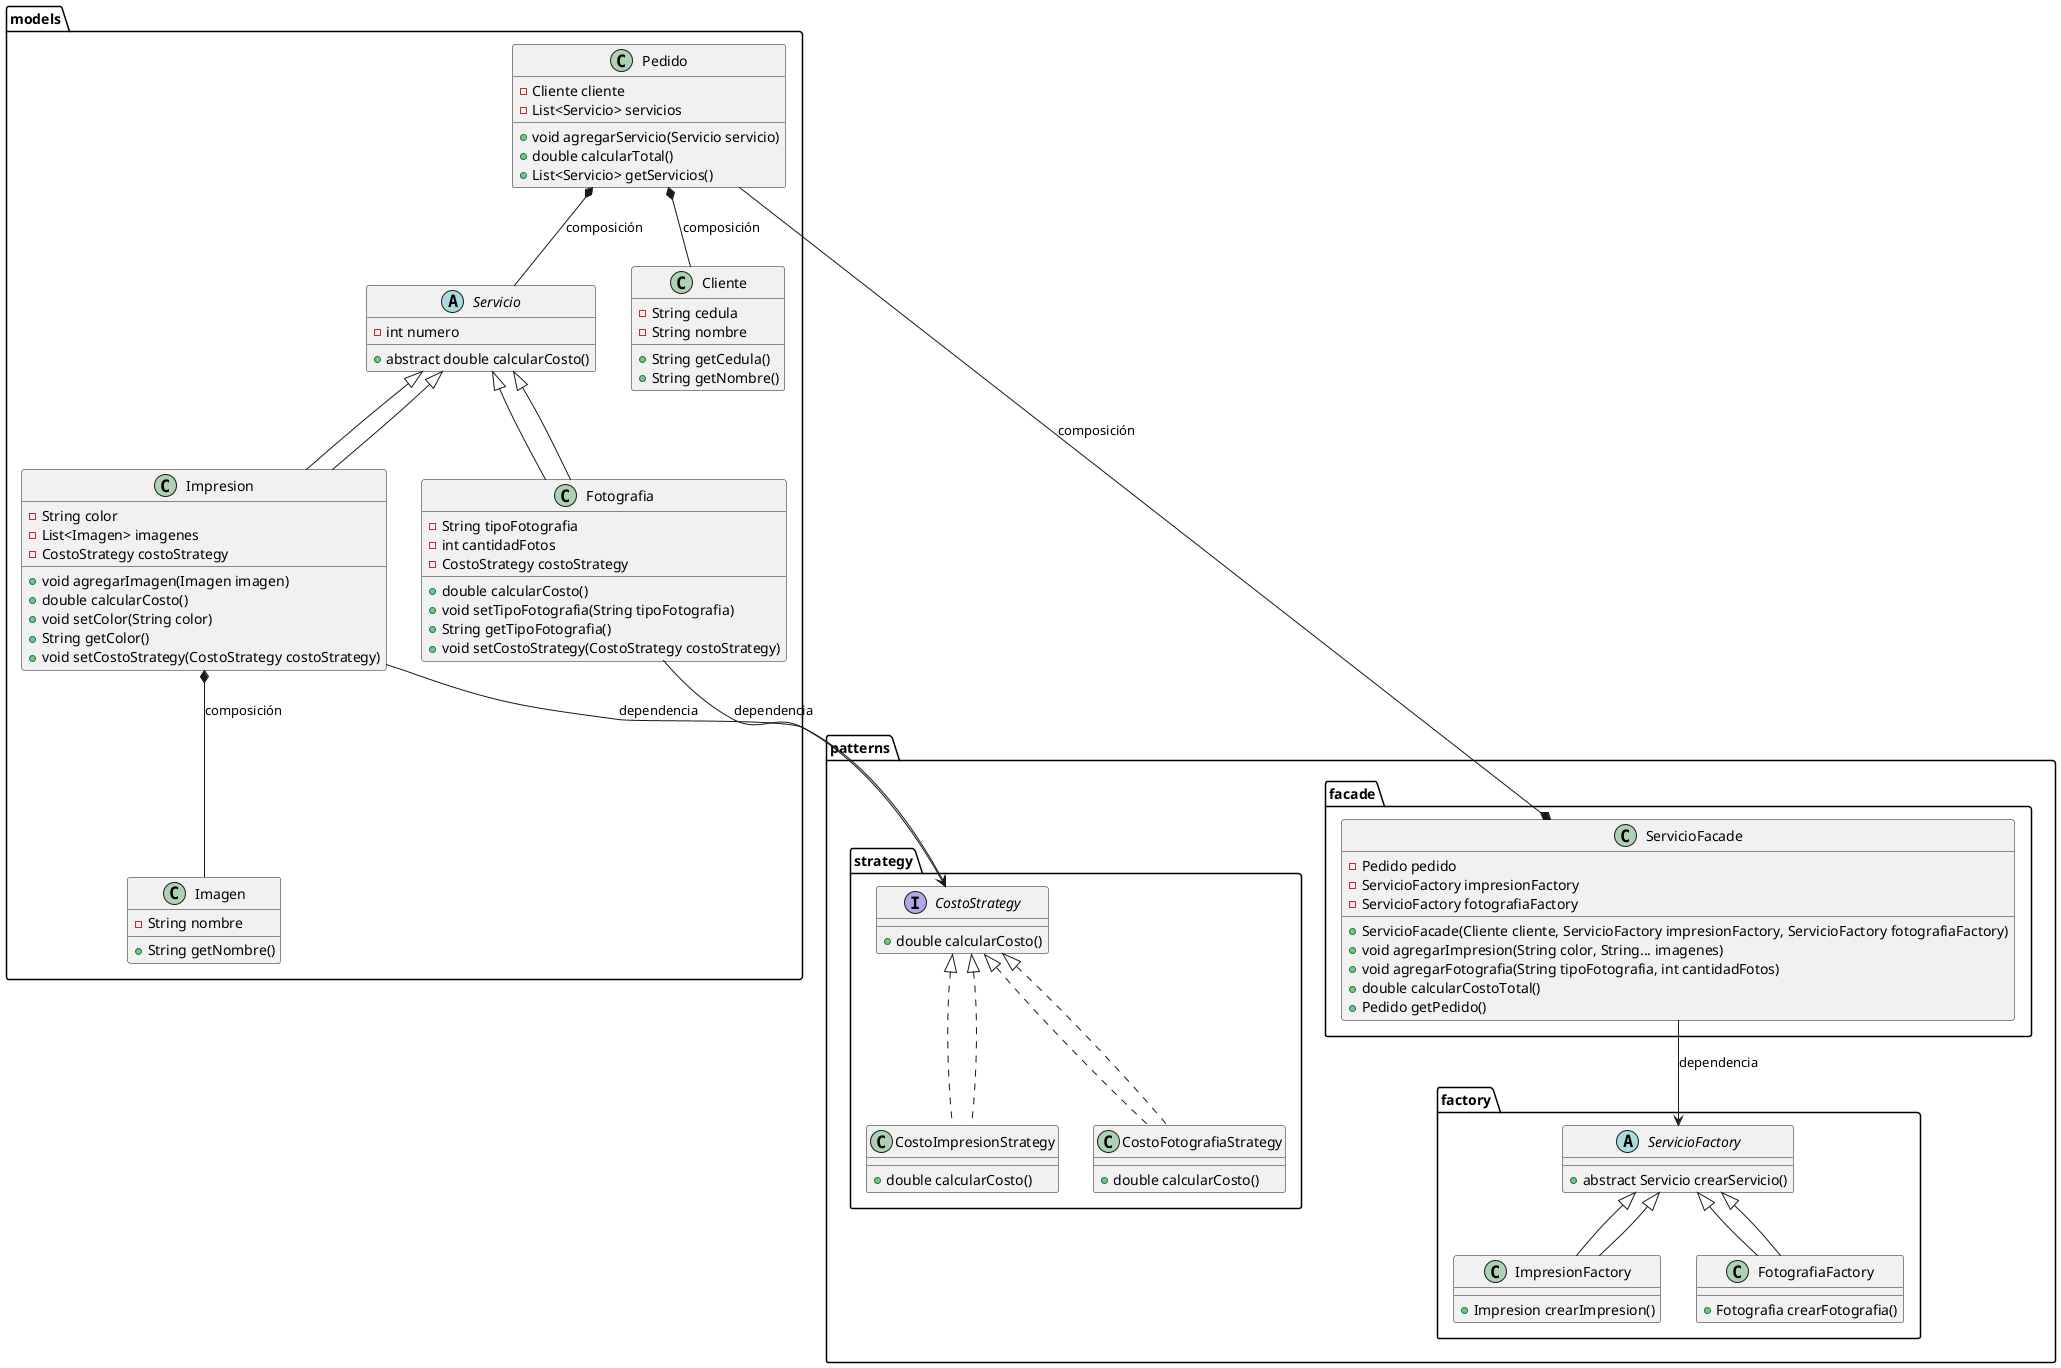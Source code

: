 @startuml UML

' Paquete principal
package "models" {
    abstract class Servicio {
        - int numero
        + abstract double calcularCosto()
    }

    class Impresion extends Servicio {
        - String color
        - List<Imagen> imagenes
        - CostoStrategy costoStrategy
        + void agregarImagen(Imagen imagen)
        + double calcularCosto()
        + void setColor(String color)
        + String getColor()
        + void setCostoStrategy(CostoStrategy costoStrategy)
    }

    class Fotografia extends Servicio {
        - String tipoFotografia
        - int cantidadFotos
        - CostoStrategy costoStrategy
        + double calcularCosto()
        + void setTipoFotografia(String tipoFotografia)
        + String getTipoFotografia()
        + void setCostoStrategy(CostoStrategy costoStrategy)
    }

    class Pedido {
        - Cliente cliente
        - List<Servicio> servicios
        + void agregarServicio(Servicio servicio)
        + double calcularTotal()
        + List<Servicio> getServicios()
    }

    class Cliente {
        - String cedula
        - String nombre
        + String getCedula()
        + String getNombre()
    }

    class Imagen {
        - String nombre
        + String getNombre()
    }
}

' Paquete de patrones de diseño
package "patterns.strategy" {
    interface CostoStrategy {
        + double calcularCosto()
    }

    class CostoImpresionStrategy implements CostoStrategy {
        + double calcularCosto()
    }

    class CostoFotografiaStrategy implements CostoStrategy {
        + double calcularCosto()
    }
}

package "patterns.factory" {
    abstract class ServicioFactory {
        + abstract Servicio crearServicio()
    }

    class ImpresionFactory extends ServicioFactory {
        + Impresion crearImpresion()
    }

    class FotografiaFactory extends ServicioFactory {
        + Fotografia crearFotografia()
    }
}

package "patterns.facade" {
    class ServicioFacade {
        - Pedido pedido
        - ServicioFactory impresionFactory
        - ServicioFactory fotografiaFactory
        + ServicioFacade(Cliente cliente, ServicioFactory impresionFactory, ServicioFactory fotografiaFactory)
        + void agregarImpresion(String color, String... imagenes)
        + void agregarFotografia(String tipoFotografia, int cantidadFotos)
        + double calcularCostoTotal()
        + Pedido getPedido()
    }
}

' Relaciones
Servicio <|-- Impresion
Servicio <|-- Fotografia
Pedido *-- Cliente : composición
Pedido *-- Servicio : composición
Impresion *-- Imagen : composición
Impresion --> CostoStrategy : dependencia
Fotografia --> CostoStrategy : dependencia
CostoStrategy <|.. CostoImpresionStrategy
CostoStrategy <|.. CostoFotografiaStrategy
ServicioFacade *-- Pedido : composición
ServicioFacade --> ServicioFactory : dependencia
ServicioFactory <|-- ImpresionFactory
ServicioFactory <|-- FotografiaFactory

@enduml